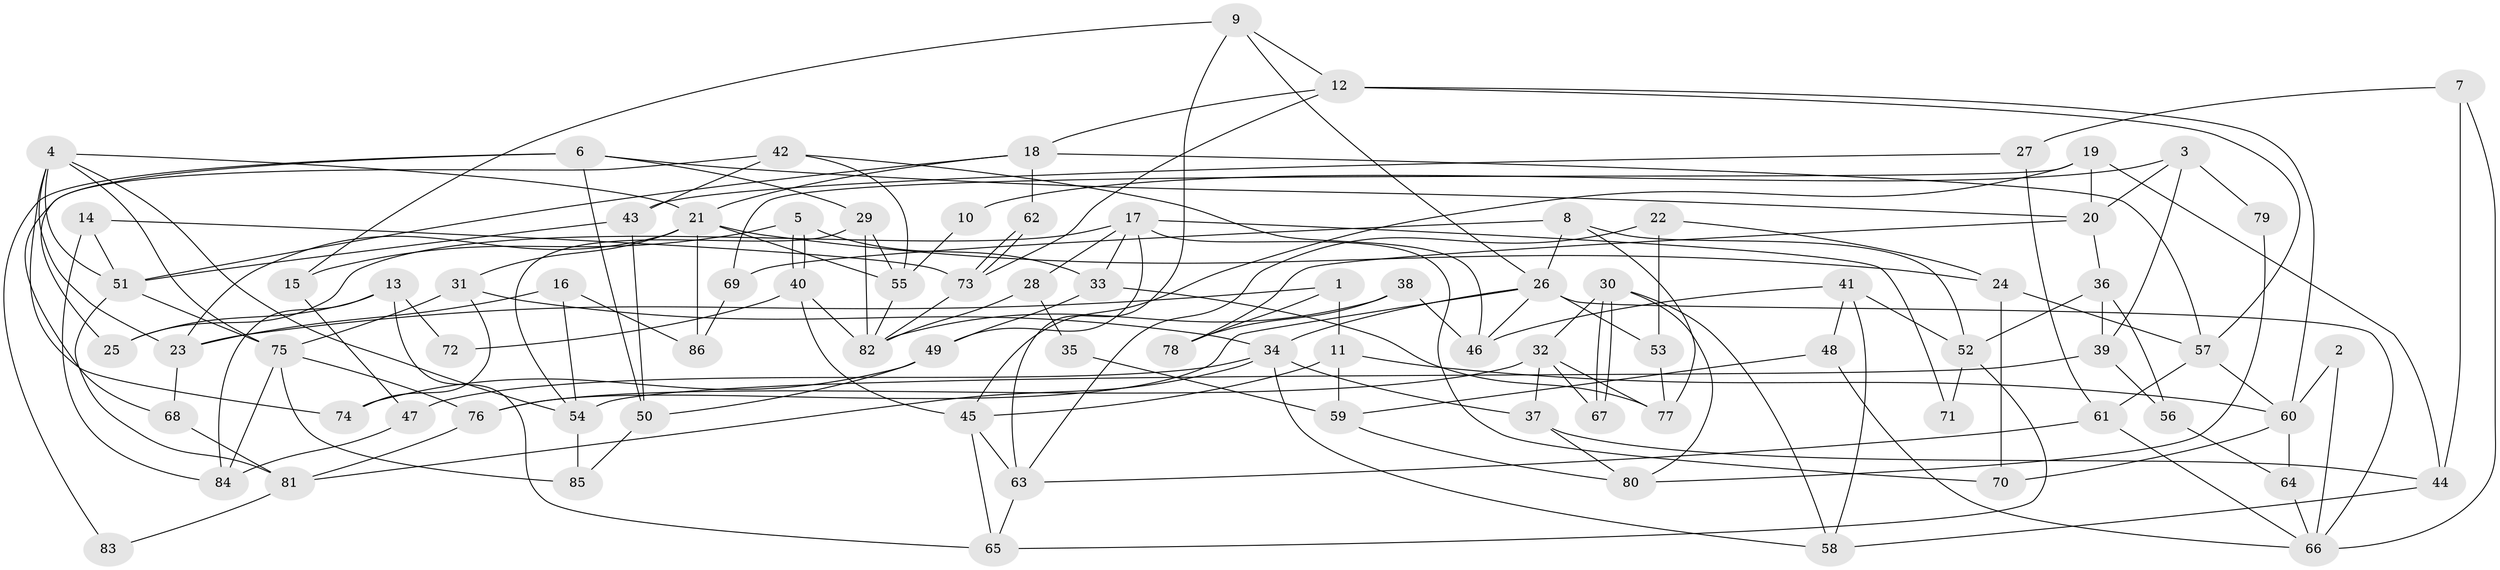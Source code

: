// Generated by graph-tools (version 1.1) at 2025/36/03/09/25 02:36:25]
// undirected, 86 vertices, 172 edges
graph export_dot {
graph [start="1"]
  node [color=gray90,style=filled];
  1;
  2;
  3;
  4;
  5;
  6;
  7;
  8;
  9;
  10;
  11;
  12;
  13;
  14;
  15;
  16;
  17;
  18;
  19;
  20;
  21;
  22;
  23;
  24;
  25;
  26;
  27;
  28;
  29;
  30;
  31;
  32;
  33;
  34;
  35;
  36;
  37;
  38;
  39;
  40;
  41;
  42;
  43;
  44;
  45;
  46;
  47;
  48;
  49;
  50;
  51;
  52;
  53;
  54;
  55;
  56;
  57;
  58;
  59;
  60;
  61;
  62;
  63;
  64;
  65;
  66;
  67;
  68;
  69;
  70;
  71;
  72;
  73;
  74;
  75;
  76;
  77;
  78;
  79;
  80;
  81;
  82;
  83;
  84;
  85;
  86;
  1 -- 23;
  1 -- 11;
  1 -- 78;
  2 -- 66;
  2 -- 60;
  3 -- 39;
  3 -- 20;
  3 -- 10;
  3 -- 79;
  4 -- 21;
  4 -- 75;
  4 -- 23;
  4 -- 51;
  4 -- 54;
  4 -- 74;
  5 -- 40;
  5 -- 40;
  5 -- 33;
  5 -- 15;
  6 -- 50;
  6 -- 29;
  6 -- 20;
  6 -- 25;
  6 -- 83;
  7 -- 27;
  7 -- 66;
  7 -- 44;
  8 -- 69;
  8 -- 26;
  8 -- 52;
  8 -- 77;
  9 -- 26;
  9 -- 63;
  9 -- 12;
  9 -- 15;
  10 -- 55;
  11 -- 45;
  11 -- 59;
  11 -- 60;
  12 -- 18;
  12 -- 57;
  12 -- 60;
  12 -- 73;
  13 -- 25;
  13 -- 84;
  13 -- 65;
  13 -- 72;
  14 -- 73;
  14 -- 84;
  14 -- 51;
  15 -- 47;
  16 -- 23;
  16 -- 54;
  16 -- 86;
  17 -- 70;
  17 -- 49;
  17 -- 25;
  17 -- 28;
  17 -- 33;
  17 -- 71;
  18 -- 57;
  18 -- 51;
  18 -- 21;
  18 -- 62;
  19 -- 44;
  19 -- 45;
  19 -- 20;
  19 -- 69;
  20 -- 36;
  20 -- 78;
  21 -- 23;
  21 -- 24;
  21 -- 31;
  21 -- 55;
  21 -- 86;
  22 -- 24;
  22 -- 53;
  22 -- 63;
  23 -- 68;
  24 -- 57;
  24 -- 70;
  26 -- 76;
  26 -- 66;
  26 -- 34;
  26 -- 46;
  26 -- 53;
  27 -- 43;
  27 -- 61;
  28 -- 82;
  28 -- 35;
  29 -- 55;
  29 -- 82;
  29 -- 54;
  30 -- 67;
  30 -- 67;
  30 -- 58;
  30 -- 32;
  30 -- 80;
  31 -- 34;
  31 -- 74;
  31 -- 75;
  32 -- 76;
  32 -- 37;
  32 -- 67;
  32 -- 77;
  33 -- 77;
  33 -- 49;
  34 -- 58;
  34 -- 37;
  34 -- 47;
  34 -- 81;
  35 -- 59;
  36 -- 52;
  36 -- 39;
  36 -- 56;
  37 -- 44;
  37 -- 80;
  38 -- 46;
  38 -- 78;
  38 -- 82;
  39 -- 54;
  39 -- 56;
  40 -- 82;
  40 -- 45;
  40 -- 72;
  41 -- 52;
  41 -- 46;
  41 -- 48;
  41 -- 58;
  42 -- 55;
  42 -- 43;
  42 -- 46;
  42 -- 68;
  43 -- 51;
  43 -- 50;
  44 -- 58;
  45 -- 63;
  45 -- 65;
  47 -- 84;
  48 -- 66;
  48 -- 59;
  49 -- 74;
  49 -- 50;
  50 -- 85;
  51 -- 75;
  51 -- 81;
  52 -- 65;
  52 -- 71;
  53 -- 77;
  54 -- 85;
  55 -- 82;
  56 -- 64;
  57 -- 60;
  57 -- 61;
  59 -- 80;
  60 -- 64;
  60 -- 70;
  61 -- 63;
  61 -- 66;
  62 -- 73;
  62 -- 73;
  63 -- 65;
  64 -- 66;
  68 -- 81;
  69 -- 86;
  73 -- 82;
  75 -- 76;
  75 -- 84;
  75 -- 85;
  76 -- 81;
  79 -- 80;
  81 -- 83;
}
